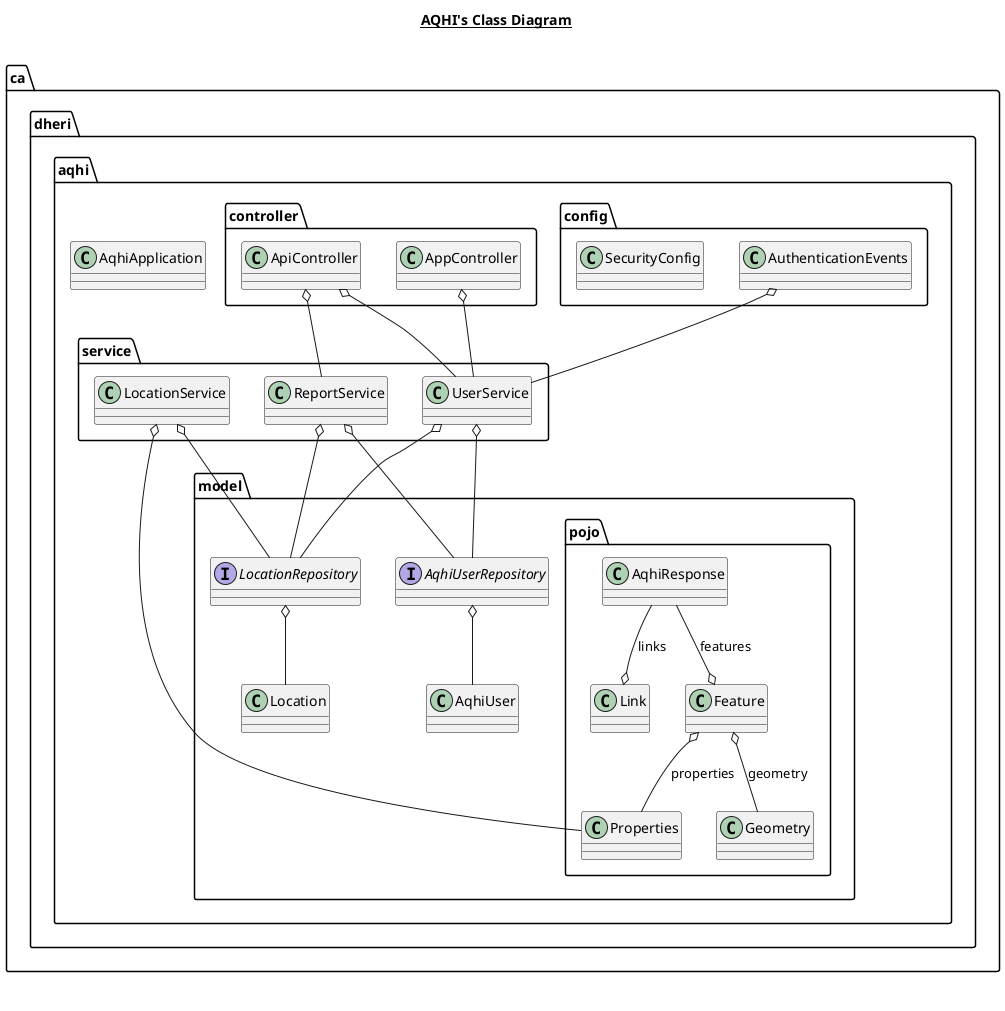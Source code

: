 @startuml

title __AQHI's Class Diagram__\n

  namespace ca.dheri.aqhi {
    class ca.dheri.aqhi.AqhiApplication {
    }
  }
  

  namespace ca.dheri.aqhi {
    namespace config {
      class ca.dheri.aqhi.config.AuthenticationEvents {
      }
    }
  }
  

  namespace ca.dheri.aqhi {
    namespace config {
      class ca.dheri.aqhi.config.SecurityConfig {
      }
    }
  }
  

  namespace ca.dheri.aqhi {
    namespace controller {
      class ca.dheri.aqhi.controller.ApiController {
      }
    }
  }
  

  namespace ca.dheri.aqhi {
    namespace controller {
      class ca.dheri.aqhi.controller.AppController {
      }
    }
  }
  

  namespace ca.dheri.aqhi {
    namespace model {
      class ca.dheri.aqhi.model.AqhiUser {
      }
    }
  }
  

  namespace ca.dheri.aqhi {
    namespace model {
      interface ca.dheri.aqhi.model.AqhiUserRepository {
      }
    }
  }
  

  namespace ca.dheri.aqhi {
    namespace model {
      class ca.dheri.aqhi.model.Location {
      }
    }
  }
  

  namespace ca.dheri.aqhi {
    namespace model {
      interface ca.dheri.aqhi.model.LocationRepository {
      }
    }
  }
  

  namespace ca.dheri.aqhi {
    namespace model {
      namespace pojo {
        class ca.dheri.aqhi.model.pojo.AqhiResponse {
        }
      }
    }
  }
  

  namespace ca.dheri.aqhi {
    namespace model {
      namespace pojo {
        class ca.dheri.aqhi.model.pojo.Feature {
        }
      }
    }
  }
  

  namespace ca.dheri.aqhi {
    namespace model {
      namespace pojo {
        class ca.dheri.aqhi.model.pojo.Geometry {
        }
      }
    }
  }
  

  namespace ca.dheri.aqhi {
    namespace model {
      namespace pojo {
        class ca.dheri.aqhi.model.pojo.Link {
        }
      }
    }
  }
  

  namespace ca.dheri.aqhi {
    namespace model {
      namespace pojo {
        class ca.dheri.aqhi.model.pojo.Properties {
        }
      }
    }
  }
  

  namespace ca.dheri.aqhi {
    namespace service {
      class ca.dheri.aqhi.service.ReportService {
      }
    }
  }
  

  namespace ca.dheri.aqhi {
    namespace service {
      class ca.dheri.aqhi.service.UserService {
      }
    }
  }

    namespace ca.dheri.aqhi {
      namespace service {
        class ca.dheri.aqhi.service.LocationService {
        }
      }
    }


  ca.dheri.aqhi.config.AuthenticationEvents o-- ca.dheri.aqhi.service.UserService
  ca.dheri.aqhi.controller.ApiController o-- ca.dheri.aqhi.service.UserService
  ca.dheri.aqhi.controller.AppController o-- ca.dheri.aqhi.service.UserService

  ca.dheri.aqhi.controller.ApiController o-- ca.dheri.aqhi.service.ReportService


  ca.dheri.aqhi.model.pojo.AqhiResponse --o ca.dheri.aqhi.model.pojo.Feature : features
  ca.dheri.aqhi.model.pojo.AqhiResponse --o ca.dheri.aqhi.model.pojo.Link : links

  ca.dheri.aqhi.model.pojo.Feature o-- ca.dheri.aqhi.model.pojo.Geometry : geometry
  ca.dheri.aqhi.model.pojo.Feature o-- ca.dheri.aqhi.model.pojo.Properties : properties
  ca.dheri.aqhi.service.UserService o-- ca.dheri.aqhi.model.AqhiUserRepository
  ca.dheri.aqhi.service.UserService o-- ca.dheri.aqhi.model.LocationRepository

  ca.dheri.aqhi.service.ReportService o-- ca.dheri.aqhi.model.LocationRepository
  ca.dheri.aqhi.service.ReportService o-- ca.dheri.aqhi.model.AqhiUserRepository

  ca.dheri.aqhi.model.AqhiUserRepository o-- ca.dheri.aqhi.model.AqhiUser
  ca.dheri.aqhi.model.LocationRepository o-- ca.dheri.aqhi.model.Location
  ca.dheri.aqhi.service.LocationService o-- ca.dheri.aqhi.model.LocationRepository
  ca.dheri.aqhi.model.pojo.Properties --o ca.dheri.aqhi.service.LocationService


right footer


endfooter

@enduml
